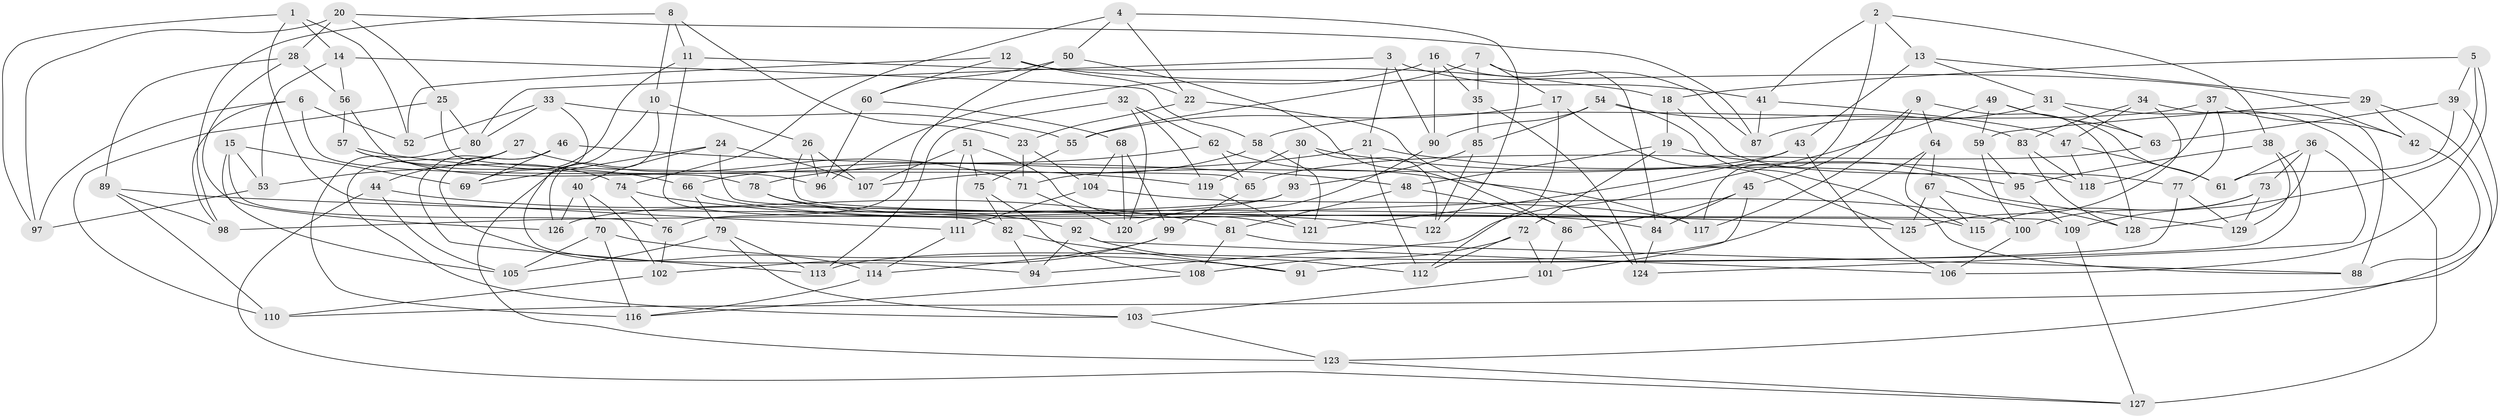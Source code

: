 // coarse degree distribution, {6: 0.47126436781609193, 4: 0.5057471264367817, 5: 0.011494252873563218, 3: 0.011494252873563218}
// Generated by graph-tools (version 1.1) at 2025/52/02/27/25 19:52:28]
// undirected, 129 vertices, 258 edges
graph export_dot {
graph [start="1"]
  node [color=gray90,style=filled];
  1;
  2;
  3;
  4;
  5;
  6;
  7;
  8;
  9;
  10;
  11;
  12;
  13;
  14;
  15;
  16;
  17;
  18;
  19;
  20;
  21;
  22;
  23;
  24;
  25;
  26;
  27;
  28;
  29;
  30;
  31;
  32;
  33;
  34;
  35;
  36;
  37;
  38;
  39;
  40;
  41;
  42;
  43;
  44;
  45;
  46;
  47;
  48;
  49;
  50;
  51;
  52;
  53;
  54;
  55;
  56;
  57;
  58;
  59;
  60;
  61;
  62;
  63;
  64;
  65;
  66;
  67;
  68;
  69;
  70;
  71;
  72;
  73;
  74;
  75;
  76;
  77;
  78;
  79;
  80;
  81;
  82;
  83;
  84;
  85;
  86;
  87;
  88;
  89;
  90;
  91;
  92;
  93;
  94;
  95;
  96;
  97;
  98;
  99;
  100;
  101;
  102;
  103;
  104;
  105;
  106;
  107;
  108;
  109;
  110;
  111;
  112;
  113;
  114;
  115;
  116;
  117;
  118;
  119;
  120;
  121;
  122;
  123;
  124;
  125;
  126;
  127;
  128;
  129;
  1 -- 14;
  1 -- 111;
  1 -- 52;
  1 -- 97;
  2 -- 13;
  2 -- 41;
  2 -- 38;
  2 -- 117;
  3 -- 21;
  3 -- 41;
  3 -- 80;
  3 -- 90;
  4 -- 122;
  4 -- 22;
  4 -- 50;
  4 -- 74;
  5 -- 109;
  5 -- 18;
  5 -- 39;
  5 -- 106;
  6 -- 78;
  6 -- 98;
  6 -- 52;
  6 -- 97;
  7 -- 17;
  7 -- 55;
  7 -- 35;
  7 -- 84;
  8 -- 10;
  8 -- 98;
  8 -- 23;
  8 -- 11;
  9 -- 128;
  9 -- 117;
  9 -- 45;
  9 -- 64;
  10 -- 26;
  10 -- 123;
  10 -- 126;
  11 -- 69;
  11 -- 18;
  11 -- 82;
  12 -- 42;
  12 -- 60;
  12 -- 22;
  12 -- 52;
  13 -- 29;
  13 -- 31;
  13 -- 43;
  14 -- 56;
  14 -- 58;
  14 -- 53;
  15 -- 53;
  15 -- 105;
  15 -- 69;
  15 -- 76;
  16 -- 96;
  16 -- 90;
  16 -- 87;
  16 -- 35;
  17 -- 112;
  17 -- 55;
  17 -- 125;
  18 -- 77;
  18 -- 19;
  19 -- 129;
  19 -- 72;
  19 -- 48;
  20 -- 87;
  20 -- 25;
  20 -- 97;
  20 -- 28;
  21 -- 66;
  21 -- 118;
  21 -- 112;
  22 -- 124;
  22 -- 23;
  23 -- 71;
  23 -- 104;
  24 -- 69;
  24 -- 40;
  24 -- 115;
  24 -- 107;
  25 -- 65;
  25 -- 80;
  25 -- 110;
  26 -- 109;
  26 -- 107;
  26 -- 96;
  27 -- 53;
  27 -- 44;
  27 -- 71;
  27 -- 103;
  28 -- 89;
  28 -- 56;
  28 -- 126;
  29 -- 42;
  29 -- 59;
  29 -- 123;
  30 -- 93;
  30 -- 122;
  30 -- 95;
  30 -- 119;
  31 -- 127;
  31 -- 63;
  31 -- 87;
  32 -- 120;
  32 -- 62;
  32 -- 119;
  32 -- 113;
  33 -- 94;
  33 -- 55;
  33 -- 52;
  33 -- 80;
  34 -- 47;
  34 -- 125;
  34 -- 88;
  34 -- 83;
  35 -- 85;
  35 -- 124;
  36 -- 124;
  36 -- 61;
  36 -- 73;
  36 -- 128;
  37 -- 58;
  37 -- 118;
  37 -- 77;
  37 -- 42;
  38 -- 91;
  38 -- 95;
  38 -- 129;
  39 -- 61;
  39 -- 63;
  39 -- 110;
  40 -- 126;
  40 -- 70;
  40 -- 102;
  41 -- 47;
  41 -- 87;
  42 -- 88;
  43 -- 71;
  43 -- 106;
  43 -- 121;
  44 -- 127;
  44 -- 105;
  44 -- 81;
  45 -- 86;
  45 -- 84;
  45 -- 101;
  46 -- 48;
  46 -- 114;
  46 -- 69;
  46 -- 113;
  47 -- 61;
  47 -- 118;
  48 -- 81;
  48 -- 86;
  49 -- 63;
  49 -- 94;
  49 -- 61;
  49 -- 59;
  50 -- 60;
  50 -- 76;
  50 -- 86;
  51 -- 107;
  51 -- 111;
  51 -- 121;
  51 -- 75;
  53 -- 97;
  54 -- 85;
  54 -- 90;
  54 -- 88;
  54 -- 83;
  55 -- 75;
  56 -- 57;
  56 -- 96;
  57 -- 66;
  57 -- 119;
  57 -- 74;
  58 -- 121;
  58 -- 107;
  59 -- 95;
  59 -- 100;
  60 -- 68;
  60 -- 96;
  62 -- 117;
  62 -- 78;
  62 -- 65;
  63 -- 65;
  64 -- 115;
  64 -- 113;
  64 -- 67;
  65 -- 99;
  66 -- 79;
  66 -- 84;
  67 -- 115;
  67 -- 128;
  67 -- 125;
  68 -- 104;
  68 -- 120;
  68 -- 99;
  70 -- 105;
  70 -- 91;
  70 -- 116;
  71 -- 120;
  72 -- 101;
  72 -- 112;
  72 -- 108;
  73 -- 100;
  73 -- 115;
  73 -- 129;
  74 -- 76;
  74 -- 122;
  75 -- 82;
  75 -- 108;
  76 -- 102;
  77 -- 129;
  77 -- 91;
  78 -- 92;
  78 -- 100;
  79 -- 105;
  79 -- 103;
  79 -- 113;
  80 -- 116;
  81 -- 108;
  81 -- 88;
  82 -- 94;
  82 -- 91;
  83 -- 118;
  83 -- 128;
  84 -- 124;
  85 -- 93;
  85 -- 122;
  86 -- 101;
  89 -- 125;
  89 -- 110;
  89 -- 98;
  90 -- 120;
  92 -- 106;
  92 -- 94;
  92 -- 112;
  93 -- 126;
  93 -- 98;
  95 -- 109;
  99 -- 114;
  99 -- 102;
  100 -- 106;
  101 -- 103;
  102 -- 110;
  103 -- 123;
  104 -- 111;
  104 -- 117;
  108 -- 116;
  109 -- 127;
  111 -- 114;
  114 -- 116;
  119 -- 121;
  123 -- 127;
}
